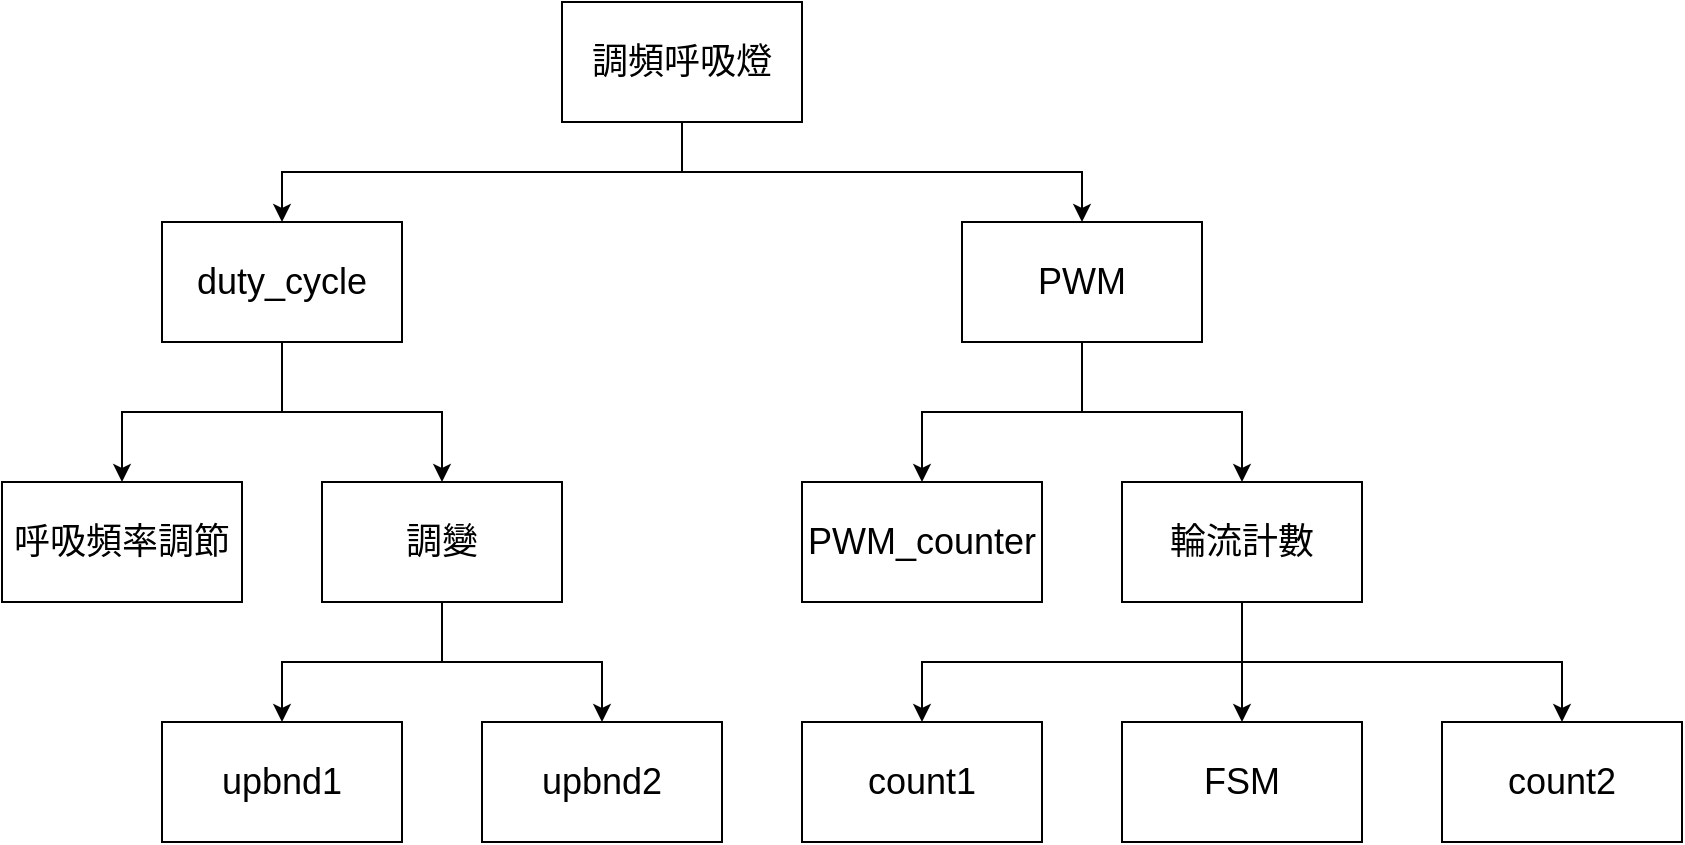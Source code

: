 <mxfile version="26.0.4" pages="4">
  <diagram id="wHZ60JcsDT5iw3yuF_J5" name="Breakdown">
    <mxGraphModel dx="989" dy="577" grid="1" gridSize="10" guides="1" tooltips="1" connect="1" arrows="1" fold="1" page="1" pageScale="1" pageWidth="1600" pageHeight="1200" math="0" shadow="0">
      <root>
        <mxCell id="0" />
        <mxCell id="1" parent="0" />
        <mxCell id="SZ8F1P2_yd5r5IUYRV-f-22" style="edgeStyle=orthogonalEdgeStyle;rounded=0;orthogonalLoop=1;jettySize=auto;html=1;exitX=0.5;exitY=1;exitDx=0;exitDy=0;entryX=0.5;entryY=0;entryDx=0;entryDy=0;" edge="1" parent="1" source="SZ8F1P2_yd5r5IUYRV-f-1" target="SZ8F1P2_yd5r5IUYRV-f-2">
          <mxGeometry relative="1" as="geometry" />
        </mxCell>
        <mxCell id="SZ8F1P2_yd5r5IUYRV-f-23" style="edgeStyle=orthogonalEdgeStyle;rounded=0;orthogonalLoop=1;jettySize=auto;html=1;exitX=0.5;exitY=1;exitDx=0;exitDy=0;entryX=0.5;entryY=0;entryDx=0;entryDy=0;" edge="1" parent="1" source="SZ8F1P2_yd5r5IUYRV-f-1" target="SZ8F1P2_yd5r5IUYRV-f-3">
          <mxGeometry relative="1" as="geometry" />
        </mxCell>
        <mxCell id="SZ8F1P2_yd5r5IUYRV-f-1" value="&lt;font style=&quot;font-size: 18px;&quot;&gt;調頻呼吸燈&lt;/font&gt;" style="rounded=0;whiteSpace=wrap;html=1;" vertex="1" parent="1">
          <mxGeometry x="600" y="200" width="120" height="60" as="geometry" />
        </mxCell>
        <mxCell id="SZ8F1P2_yd5r5IUYRV-f-20" style="edgeStyle=orthogonalEdgeStyle;rounded=0;orthogonalLoop=1;jettySize=auto;html=1;exitX=0.5;exitY=1;exitDx=0;exitDy=0;entryX=0.5;entryY=0;entryDx=0;entryDy=0;" edge="1" parent="1" source="SZ8F1P2_yd5r5IUYRV-f-2" target="SZ8F1P2_yd5r5IUYRV-f-6">
          <mxGeometry relative="1" as="geometry" />
        </mxCell>
        <mxCell id="SZ8F1P2_yd5r5IUYRV-f-21" style="edgeStyle=orthogonalEdgeStyle;rounded=0;orthogonalLoop=1;jettySize=auto;html=1;exitX=0.5;exitY=1;exitDx=0;exitDy=0;entryX=0.5;entryY=0;entryDx=0;entryDy=0;" edge="1" parent="1" source="SZ8F1P2_yd5r5IUYRV-f-2" target="SZ8F1P2_yd5r5IUYRV-f-7">
          <mxGeometry relative="1" as="geometry" />
        </mxCell>
        <mxCell id="SZ8F1P2_yd5r5IUYRV-f-2" value="&lt;font style=&quot;font-size: 18px;&quot;&gt;duty_cycle&lt;/font&gt;" style="rounded=0;whiteSpace=wrap;html=1;" vertex="1" parent="1">
          <mxGeometry x="400" y="310" width="120" height="60" as="geometry" />
        </mxCell>
        <mxCell id="SZ8F1P2_yd5r5IUYRV-f-18" style="edgeStyle=orthogonalEdgeStyle;rounded=0;orthogonalLoop=1;jettySize=auto;html=1;exitX=0.5;exitY=1;exitDx=0;exitDy=0;entryX=0.5;entryY=0;entryDx=0;entryDy=0;" edge="1" parent="1" source="SZ8F1P2_yd5r5IUYRV-f-3" target="SZ8F1P2_yd5r5IUYRV-f-4">
          <mxGeometry relative="1" as="geometry" />
        </mxCell>
        <mxCell id="SZ8F1P2_yd5r5IUYRV-f-19" style="edgeStyle=orthogonalEdgeStyle;rounded=0;orthogonalLoop=1;jettySize=auto;html=1;exitX=0.5;exitY=1;exitDx=0;exitDy=0;entryX=0.5;entryY=0;entryDx=0;entryDy=0;" edge="1" parent="1" source="SZ8F1P2_yd5r5IUYRV-f-3" target="SZ8F1P2_yd5r5IUYRV-f-5">
          <mxGeometry relative="1" as="geometry" />
        </mxCell>
        <mxCell id="SZ8F1P2_yd5r5IUYRV-f-3" value="&lt;font style=&quot;font-size: 18px;&quot;&gt;PWM&lt;/font&gt;" style="rounded=0;whiteSpace=wrap;html=1;" vertex="1" parent="1">
          <mxGeometry x="800" y="310" width="120" height="60" as="geometry" />
        </mxCell>
        <mxCell id="SZ8F1P2_yd5r5IUYRV-f-4" value="&lt;font style=&quot;font-size: 18px;&quot;&gt;PWM_counter&lt;/font&gt;" style="rounded=0;whiteSpace=wrap;html=1;" vertex="1" parent="1">
          <mxGeometry x="720" y="440" width="120" height="60" as="geometry" />
        </mxCell>
        <mxCell id="SZ8F1P2_yd5r5IUYRV-f-15" style="edgeStyle=orthogonalEdgeStyle;rounded=0;orthogonalLoop=1;jettySize=auto;html=1;exitX=0.5;exitY=1;exitDx=0;exitDy=0;entryX=0.5;entryY=0;entryDx=0;entryDy=0;" edge="1" parent="1" source="SZ8F1P2_yd5r5IUYRV-f-5" target="SZ8F1P2_yd5r5IUYRV-f-12">
          <mxGeometry relative="1" as="geometry" />
        </mxCell>
        <mxCell id="SZ8F1P2_yd5r5IUYRV-f-16" style="edgeStyle=orthogonalEdgeStyle;rounded=0;orthogonalLoop=1;jettySize=auto;html=1;exitX=0.5;exitY=1;exitDx=0;exitDy=0;entryX=0.5;entryY=0;entryDx=0;entryDy=0;" edge="1" parent="1" source="SZ8F1P2_yd5r5IUYRV-f-5" target="SZ8F1P2_yd5r5IUYRV-f-10">
          <mxGeometry relative="1" as="geometry" />
        </mxCell>
        <mxCell id="SZ8F1P2_yd5r5IUYRV-f-17" style="edgeStyle=orthogonalEdgeStyle;rounded=0;orthogonalLoop=1;jettySize=auto;html=1;exitX=0.5;exitY=1;exitDx=0;exitDy=0;entryX=0.5;entryY=0;entryDx=0;entryDy=0;" edge="1" parent="1" source="SZ8F1P2_yd5r5IUYRV-f-5" target="SZ8F1P2_yd5r5IUYRV-f-11">
          <mxGeometry relative="1" as="geometry" />
        </mxCell>
        <mxCell id="SZ8F1P2_yd5r5IUYRV-f-5" value="&lt;font style=&quot;font-size: 18px;&quot;&gt;輪流計數&lt;/font&gt;" style="rounded=0;whiteSpace=wrap;html=1;" vertex="1" parent="1">
          <mxGeometry x="880" y="440" width="120" height="60" as="geometry" />
        </mxCell>
        <mxCell id="SZ8F1P2_yd5r5IUYRV-f-6" value="&lt;font style=&quot;font-size: 18px;&quot;&gt;呼吸頻率調節&lt;/font&gt;" style="rounded=0;whiteSpace=wrap;html=1;" vertex="1" parent="1">
          <mxGeometry x="320" y="440" width="120" height="60" as="geometry" />
        </mxCell>
        <mxCell id="SZ8F1P2_yd5r5IUYRV-f-13" style="edgeStyle=orthogonalEdgeStyle;rounded=0;orthogonalLoop=1;jettySize=auto;html=1;exitX=0.5;exitY=1;exitDx=0;exitDy=0;entryX=0.5;entryY=0;entryDx=0;entryDy=0;" edge="1" parent="1" source="SZ8F1P2_yd5r5IUYRV-f-7" target="SZ8F1P2_yd5r5IUYRV-f-8">
          <mxGeometry relative="1" as="geometry" />
        </mxCell>
        <mxCell id="SZ8F1P2_yd5r5IUYRV-f-14" style="edgeStyle=orthogonalEdgeStyle;rounded=0;orthogonalLoop=1;jettySize=auto;html=1;exitX=0.5;exitY=1;exitDx=0;exitDy=0;entryX=0.5;entryY=0;entryDx=0;entryDy=0;" edge="1" parent="1" source="SZ8F1P2_yd5r5IUYRV-f-7" target="SZ8F1P2_yd5r5IUYRV-f-9">
          <mxGeometry relative="1" as="geometry" />
        </mxCell>
        <mxCell id="SZ8F1P2_yd5r5IUYRV-f-7" value="&lt;font style=&quot;font-size: 18px;&quot;&gt;調變&lt;/font&gt;" style="rounded=0;whiteSpace=wrap;html=1;" vertex="1" parent="1">
          <mxGeometry x="480" y="440" width="120" height="60" as="geometry" />
        </mxCell>
        <mxCell id="SZ8F1P2_yd5r5IUYRV-f-8" value="&lt;font style=&quot;font-size: 18px;&quot;&gt;upbnd1&lt;/font&gt;" style="rounded=0;whiteSpace=wrap;html=1;" vertex="1" parent="1">
          <mxGeometry x="400" y="560" width="120" height="60" as="geometry" />
        </mxCell>
        <mxCell id="SZ8F1P2_yd5r5IUYRV-f-9" value="&lt;font style=&quot;font-size: 18px;&quot;&gt;upbnd2&lt;/font&gt;" style="rounded=0;whiteSpace=wrap;html=1;" vertex="1" parent="1">
          <mxGeometry x="560" y="560" width="120" height="60" as="geometry" />
        </mxCell>
        <mxCell id="SZ8F1P2_yd5r5IUYRV-f-10" value="&lt;font style=&quot;font-size: 18px;&quot;&gt;count1&lt;/font&gt;" style="rounded=0;whiteSpace=wrap;html=1;" vertex="1" parent="1">
          <mxGeometry x="720" y="560" width="120" height="60" as="geometry" />
        </mxCell>
        <mxCell id="SZ8F1P2_yd5r5IUYRV-f-11" value="&lt;font style=&quot;font-size: 18px;&quot;&gt;count2&lt;/font&gt;" style="rounded=0;whiteSpace=wrap;html=1;" vertex="1" parent="1">
          <mxGeometry x="1040" y="560" width="120" height="60" as="geometry" />
        </mxCell>
        <mxCell id="SZ8F1P2_yd5r5IUYRV-f-12" value="&lt;span style=&quot;font-size: 18px;&quot;&gt;FSM&lt;/span&gt;" style="rounded=0;whiteSpace=wrap;html=1;" vertex="1" parent="1">
          <mxGeometry x="880" y="560" width="120" height="60" as="geometry" />
        </mxCell>
      </root>
    </mxGraphModel>
  </diagram>
  <diagram id="c-3ppbOeBN0B0Eq6HmFm" name="AOV">
    <mxGraphModel dx="1195" dy="697" grid="1" gridSize="10" guides="1" tooltips="1" connect="1" arrows="1" fold="1" page="1" pageScale="1" pageWidth="1600" pageHeight="1200" math="0" shadow="0">
      <root>
        <mxCell id="0" />
        <mxCell id="1" parent="0" />
        <mxCell id="7S1CZrXY3C0U-LKlklEQ-1" value="&lt;font style=&quot;font-size: 18px;&quot;&gt;duty_cycle&lt;/font&gt;" style="text;html=1;align=center;verticalAlign=middle;resizable=0;points=[];autosize=1;strokeColor=none;fillColor=none;" vertex="1" parent="1">
          <mxGeometry x="345" y="173" width="110" height="40" as="geometry" />
        </mxCell>
        <mxCell id="7S1CZrXY3C0U-LKlklEQ-6" style="rounded=0;orthogonalLoop=1;jettySize=auto;html=1;exitX=1;exitY=0.5;exitDx=0;exitDy=0;entryX=0;entryY=0.5;entryDx=0;entryDy=0;endArrow=classic;endFill=1;" edge="1" parent="1" source="7S1CZrXY3C0U-LKlklEQ-2" target="7S1CZrXY3C0U-LKlklEQ-4">
          <mxGeometry relative="1" as="geometry" />
        </mxCell>
        <mxCell id="7S1CZrXY3C0U-LKlklEQ-7" style="rounded=0;orthogonalLoop=1;jettySize=auto;html=1;exitX=1;exitY=0.5;exitDx=0;exitDy=0;entryX=0;entryY=0.5;entryDx=0;entryDy=0;endArrow=classic;endFill=1;" edge="1" parent="1" source="7S1CZrXY3C0U-LKlklEQ-2" target="7S1CZrXY3C0U-LKlklEQ-5">
          <mxGeometry relative="1" as="geometry" />
        </mxCell>
        <mxCell id="7S1CZrXY3C0U-LKlklEQ-2" value="&lt;font style=&quot;font-size: 18px;&quot;&gt;start&lt;/font&gt;" style="rounded=0;whiteSpace=wrap;html=1;fillColor=none;strokeColor=none;" vertex="1" parent="1">
          <mxGeometry x="410" y="280" width="90" height="40" as="geometry" />
        </mxCell>
        <mxCell id="7S1CZrXY3C0U-LKlklEQ-3" value="&lt;font style=&quot;font-size: 18px;&quot;&gt;end&lt;/font&gt;" style="rounded=0;whiteSpace=wrap;html=1;fillColor=none;strokeColor=none;" vertex="1" parent="1">
          <mxGeometry x="730" y="280" width="90" height="40" as="geometry" />
        </mxCell>
        <mxCell id="7S1CZrXY3C0U-LKlklEQ-9" style="rounded=0;orthogonalLoop=1;jettySize=auto;html=1;exitX=1;exitY=0.5;exitDx=0;exitDy=0;entryX=0;entryY=0.5;entryDx=0;entryDy=0;endArrow=classic;endFill=1;" edge="1" parent="1" source="7S1CZrXY3C0U-LKlklEQ-4" target="7S1CZrXY3C0U-LKlklEQ-3">
          <mxGeometry relative="1" as="geometry" />
        </mxCell>
        <mxCell id="7S1CZrXY3C0U-LKlklEQ-4" value="&lt;font style=&quot;font-size: 18px;&quot;&gt;upbnd1&lt;/font&gt;" style="ellipse;whiteSpace=wrap;html=1;" vertex="1" parent="1">
          <mxGeometry x="580" y="210" width="70" height="70" as="geometry" />
        </mxCell>
        <mxCell id="7S1CZrXY3C0U-LKlklEQ-8" style="rounded=0;orthogonalLoop=1;jettySize=auto;html=1;exitX=1;exitY=0.5;exitDx=0;exitDy=0;entryX=0;entryY=0.5;entryDx=0;entryDy=0;endArrow=classic;endFill=1;" edge="1" parent="1" source="7S1CZrXY3C0U-LKlklEQ-5" target="7S1CZrXY3C0U-LKlklEQ-3">
          <mxGeometry relative="1" as="geometry" />
        </mxCell>
        <mxCell id="7S1CZrXY3C0U-LKlklEQ-5" value="&lt;font style=&quot;font-size: 18px;&quot;&gt;upbnd2&lt;/font&gt;" style="ellipse;whiteSpace=wrap;html=1;" vertex="1" parent="1">
          <mxGeometry x="580" y="330" width="70" height="70" as="geometry" />
        </mxCell>
        <mxCell id="7S1CZrXY3C0U-LKlklEQ-10" value="254 clk" style="text;html=1;align=center;verticalAlign=middle;resizable=0;points=[];autosize=1;strokeColor=none;fillColor=none;" vertex="1" parent="1">
          <mxGeometry x="680" y="250" width="60" height="30" as="geometry" />
        </mxCell>
        <mxCell id="7S1CZrXY3C0U-LKlklEQ-11" value="254 clk" style="text;html=1;align=center;verticalAlign=middle;resizable=0;points=[];autosize=1;strokeColor=none;fillColor=none;" vertex="1" parent="1">
          <mxGeometry x="680" y="330" width="60" height="30" as="geometry" />
        </mxCell>
        <mxCell id="7S1CZrXY3C0U-LKlklEQ-12" value="&lt;font style=&quot;font-size: 18px;&quot;&gt;PWM&lt;/font&gt;" style="text;html=1;align=center;verticalAlign=middle;resizable=0;points=[];autosize=1;strokeColor=none;fillColor=none;" vertex="1" parent="1">
          <mxGeometry x="365" y="480" width="70" height="40" as="geometry" />
        </mxCell>
        <mxCell id="7S1CZrXY3C0U-LKlklEQ-18" style="edgeStyle=orthogonalEdgeStyle;rounded=0;orthogonalLoop=1;jettySize=auto;html=1;exitX=1;exitY=0.5;exitDx=0;exitDy=0;entryX=0;entryY=0.5;entryDx=0;entryDy=0;" edge="1" parent="1" source="7S1CZrXY3C0U-LKlklEQ-13" target="7S1CZrXY3C0U-LKlklEQ-14">
          <mxGeometry relative="1" as="geometry" />
        </mxCell>
        <mxCell id="7S1CZrXY3C0U-LKlklEQ-13" value="&lt;span style=&quot;font-size: 18px;&quot;&gt;D&lt;/span&gt;" style="ellipse;whiteSpace=wrap;html=1;" vertex="1" parent="1">
          <mxGeometry x="410" y="565" width="70" height="70" as="geometry" />
        </mxCell>
        <mxCell id="7S1CZrXY3C0U-LKlklEQ-19" style="edgeStyle=orthogonalEdgeStyle;rounded=0;orthogonalLoop=1;jettySize=auto;html=1;exitX=1;exitY=0.5;exitDx=0;exitDy=0;entryX=0;entryY=0.5;entryDx=0;entryDy=0;" edge="1" parent="1" source="7S1CZrXY3C0U-LKlklEQ-14" target="7S1CZrXY3C0U-LKlklEQ-15">
          <mxGeometry relative="1" as="geometry" />
        </mxCell>
        <mxCell id="7S1CZrXY3C0U-LKlklEQ-14" value="&lt;span style=&quot;font-size: 18px;&quot;&gt;count1&lt;/span&gt;" style="ellipse;whiteSpace=wrap;html=1;" vertex="1" parent="1">
          <mxGeometry x="560" y="565" width="70" height="70" as="geometry" />
        </mxCell>
        <mxCell id="7S1CZrXY3C0U-LKlklEQ-20" style="edgeStyle=orthogonalEdgeStyle;rounded=0;orthogonalLoop=1;jettySize=auto;html=1;exitX=1;exitY=0.5;exitDx=0;exitDy=0;entryX=0;entryY=0.5;entryDx=0;entryDy=0;" edge="1" parent="1" source="7S1CZrXY3C0U-LKlklEQ-15" target="7S1CZrXY3C0U-LKlklEQ-16">
          <mxGeometry relative="1" as="geometry" />
        </mxCell>
        <mxCell id="7S1CZrXY3C0U-LKlklEQ-15" value="&lt;span style=&quot;font-size: 18px;&quot;&gt;count2&lt;/span&gt;" style="ellipse;whiteSpace=wrap;html=1;" vertex="1" parent="1">
          <mxGeometry x="720" y="565" width="70" height="70" as="geometry" />
        </mxCell>
        <mxCell id="7S1CZrXY3C0U-LKlklEQ-16" value="&lt;span style=&quot;font-size: 18px;&quot;&gt;PWM&lt;/span&gt;&lt;div&gt;&lt;span style=&quot;font-size: 18px;&quot;&gt;counter&lt;/span&gt;&lt;/div&gt;" style="ellipse;whiteSpace=wrap;html=1;" vertex="1" parent="1">
          <mxGeometry x="880" y="565" width="70" height="70" as="geometry" />
        </mxCell>
        <mxCell id="7S1CZrXY3C0U-LKlklEQ-21" value="1 clk" style="text;html=1;align=center;verticalAlign=middle;resizable=0;points=[];autosize=1;strokeColor=none;fillColor=none;" vertex="1" parent="1">
          <mxGeometry x="495" y="568" width="50" height="30" as="geometry" />
        </mxCell>
        <mxCell id="7S1CZrXY3C0U-LKlklEQ-22" value="upbnd1 個 clk" style="text;html=1;align=center;verticalAlign=middle;resizable=0;points=[];autosize=1;strokeColor=none;fillColor=none;" vertex="1" parent="1">
          <mxGeometry x="625" y="568" width="100" height="30" as="geometry" />
        </mxCell>
        <mxCell id="7S1CZrXY3C0U-LKlklEQ-23" value="upbnd2 個 clk" style="text;html=1;align=center;verticalAlign=middle;resizable=0;points=[];autosize=1;strokeColor=none;fillColor=none;" vertex="1" parent="1">
          <mxGeometry x="780" y="568" width="100" height="30" as="geometry" />
        </mxCell>
        <mxCell id="7S1CZrXY3C0U-LKlklEQ-24" value="&lt;ul&gt;&lt;li&gt;D：upbnd duty_cycle&lt;/li&gt;&lt;/ul&gt;" style="text;strokeColor=none;fillColor=none;html=1;whiteSpace=wrap;verticalAlign=middle;overflow=hidden;" vertex="1" parent="1">
          <mxGeometry x="400" y="670" width="290" height="80" as="geometry" />
        </mxCell>
        <mxCell id="7S1CZrXY3C0U-LKlklEQ-25" style="rounded=0;orthogonalLoop=1;jettySize=auto;html=1;exitX=1;exitY=0.5;exitDx=0;exitDy=0;entryX=0;entryY=0.5;entryDx=0;entryDy=0;endArrow=classic;endFill=1;" edge="1" parent="1" source="7S1CZrXY3C0U-LKlklEQ-27" target="7S1CZrXY3C0U-LKlklEQ-30">
          <mxGeometry relative="1" as="geometry" />
        </mxCell>
        <mxCell id="7S1CZrXY3C0U-LKlklEQ-26" style="rounded=0;orthogonalLoop=1;jettySize=auto;html=1;exitX=1;exitY=0.5;exitDx=0;exitDy=0;entryX=0;entryY=0.5;entryDx=0;entryDy=0;endArrow=classic;endFill=1;" edge="1" parent="1" source="7S1CZrXY3C0U-LKlklEQ-27" target="7S1CZrXY3C0U-LKlklEQ-32">
          <mxGeometry relative="1" as="geometry" />
        </mxCell>
        <mxCell id="7S1CZrXY3C0U-LKlklEQ-27" value="&lt;font style=&quot;font-size: 18px;&quot;&gt;start&lt;/font&gt;" style="rounded=0;whiteSpace=wrap;html=1;fillColor=none;strokeColor=none;" vertex="1" parent="1">
          <mxGeometry x="410" y="940" width="90" height="40" as="geometry" />
        </mxCell>
        <mxCell id="7S1CZrXY3C0U-LKlklEQ-28" value="&lt;font style=&quot;font-size: 18px;&quot;&gt;end&lt;/font&gt;" style="rounded=0;whiteSpace=wrap;html=1;fillColor=none;strokeColor=none;" vertex="1" parent="1">
          <mxGeometry x="730" y="940" width="90" height="40" as="geometry" />
        </mxCell>
        <mxCell id="7S1CZrXY3C0U-LKlklEQ-29" style="rounded=0;orthogonalLoop=1;jettySize=auto;html=1;exitX=1;exitY=0.5;exitDx=0;exitDy=0;entryX=0;entryY=0.5;entryDx=0;entryDy=0;endArrow=classic;endFill=1;" edge="1" parent="1" source="7S1CZrXY3C0U-LKlklEQ-30" target="7S1CZrXY3C0U-LKlklEQ-28">
          <mxGeometry relative="1" as="geometry" />
        </mxCell>
        <mxCell id="7S1CZrXY3C0U-LKlklEQ-30" value="&lt;font style=&quot;font-size: 18px;&quot;&gt;duty&lt;/font&gt;&lt;div&gt;&lt;font style=&quot;font-size: 18px;&quot;&gt;cycle&lt;/font&gt;&lt;/div&gt;" style="ellipse;whiteSpace=wrap;html=1;" vertex="1" parent="1">
          <mxGeometry x="580" y="870" width="70" height="70" as="geometry" />
        </mxCell>
        <mxCell id="7S1CZrXY3C0U-LKlklEQ-31" style="rounded=0;orthogonalLoop=1;jettySize=auto;html=1;exitX=1;exitY=0.5;exitDx=0;exitDy=0;entryX=0;entryY=0.5;entryDx=0;entryDy=0;endArrow=classic;endFill=1;" edge="1" parent="1" source="7S1CZrXY3C0U-LKlklEQ-32" target="7S1CZrXY3C0U-LKlklEQ-28">
          <mxGeometry relative="1" as="geometry" />
        </mxCell>
        <mxCell id="7S1CZrXY3C0U-LKlklEQ-32" value="&lt;font style=&quot;font-size: 18px;&quot;&gt;PWM&lt;/font&gt;" style="ellipse;whiteSpace=wrap;html=1;" vertex="1" parent="1">
          <mxGeometry x="580" y="990" width="70" height="70" as="geometry" />
        </mxCell>
        <mxCell id="7S1CZrXY3C0U-LKlklEQ-33" value="508clk" style="text;html=1;align=center;verticalAlign=middle;resizable=0;points=[];autosize=1;strokeColor=none;fillColor=none;" vertex="1" parent="1">
          <mxGeometry x="680" y="910" width="60" height="30" as="geometry" />
        </mxCell>
        <mxCell id="7S1CZrXY3C0U-LKlklEQ-34" value="D+1個 clk" style="text;html=1;align=center;verticalAlign=middle;resizable=0;points=[];autosize=1;strokeColor=none;fillColor=none;" vertex="1" parent="1">
          <mxGeometry x="670" y="990" width="80" height="30" as="geometry" />
        </mxCell>
      </root>
    </mxGraphModel>
  </diagram>
  <diagram name="MSC" id="onQRlJYT54fZmL11PY4W">
    <mxGraphModel dx="1050" dy="669" grid="1" gridSize="10" guides="1" tooltips="1" connect="1" arrows="1" fold="1" page="1" pageScale="1" pageWidth="1600" pageHeight="1200" math="0" shadow="0">
      <root>
        <mxCell id="0" />
        <mxCell id="1" parent="0" />
        <mxCell id="iz8gX8LK1YqTojEXuOUY-8" style="edgeStyle=orthogonalEdgeStyle;rounded=0;orthogonalLoop=1;jettySize=auto;html=1;exitX=1;exitY=0.5;exitDx=0;exitDy=0;endArrow=none;endFill=0;dashed=1;strokeColor=#999999;" edge="1" parent="1" source="iz8gX8LK1YqTojEXuOUY-1">
          <mxGeometry relative="1" as="geometry">
            <mxPoint x="1050" y="260" as="targetPoint" />
          </mxGeometry>
        </mxCell>
        <mxCell id="iz8gX8LK1YqTojEXuOUY-1" value="&lt;font style=&quot;font-size: 18px;&quot;&gt;調變&lt;/font&gt;" style="rounded=0;whiteSpace=wrap;html=1;strokeColor=none;fillColor=none;" vertex="1" parent="1">
          <mxGeometry x="130" y="240" width="100" height="40" as="geometry" />
        </mxCell>
        <mxCell id="iz8gX8LK1YqTojEXuOUY-9" style="edgeStyle=orthogonalEdgeStyle;rounded=0;orthogonalLoop=1;jettySize=auto;html=1;exitX=1;exitY=0.5;exitDx=0;exitDy=0;endArrow=none;endFill=0;dashed=1;strokeColor=#999999;" edge="1" parent="1" source="iz8gX8LK1YqTojEXuOUY-2">
          <mxGeometry relative="1" as="geometry">
            <mxPoint x="1050" y="420" as="targetPoint" />
          </mxGeometry>
        </mxCell>
        <mxCell id="iz8gX8LK1YqTojEXuOUY-2" value="&lt;span style=&quot;font-size: 18px;&quot;&gt;upbnd1&lt;/span&gt;" style="rounded=0;whiteSpace=wrap;html=1;strokeColor=none;fillColor=none;" vertex="1" parent="1">
          <mxGeometry x="130" y="400" width="100" height="40" as="geometry" />
        </mxCell>
        <mxCell id="iz8gX8LK1YqTojEXuOUY-10" style="edgeStyle=orthogonalEdgeStyle;rounded=0;orthogonalLoop=1;jettySize=auto;html=1;exitX=1;exitY=0.5;exitDx=0;exitDy=0;endArrow=none;endFill=0;dashed=1;strokeColor=#999999;" edge="1" parent="1">
          <mxGeometry relative="1" as="geometry">
            <mxPoint x="1050" y="500" as="targetPoint" />
            <mxPoint x="230" y="500" as="sourcePoint" />
          </mxGeometry>
        </mxCell>
        <mxCell id="iz8gX8LK1YqTojEXuOUY-3" value="&lt;span style=&quot;font-size: 18px;&quot;&gt;upbnd2&lt;/span&gt;" style="rounded=0;whiteSpace=wrap;html=1;strokeColor=none;fillColor=none;" vertex="1" parent="1">
          <mxGeometry x="120" y="480" width="100" height="40" as="geometry" />
        </mxCell>
        <mxCell id="iz8gX8LK1YqTojEXuOUY-11" style="edgeStyle=orthogonalEdgeStyle;rounded=0;orthogonalLoop=1;jettySize=auto;html=1;exitX=1;exitY=0.5;exitDx=0;exitDy=0;endArrow=none;endFill=0;dashed=1;strokeColor=#999999;" edge="1" parent="1" source="iz8gX8LK1YqTojEXuOUY-4">
          <mxGeometry relative="1" as="geometry">
            <mxPoint x="1050" y="340" as="targetPoint" />
          </mxGeometry>
        </mxCell>
        <mxCell id="iz8gX8LK1YqTojEXuOUY-4" value="&lt;span style=&quot;font-size: 18px;&quot;&gt;PWM_counter&lt;/span&gt;" style="rounded=0;whiteSpace=wrap;html=1;strokeColor=none;fillColor=none;" vertex="1" parent="1">
          <mxGeometry x="110" y="320" width="120" height="40" as="geometry" />
        </mxCell>
        <mxCell id="iz8gX8LK1YqTojEXuOUY-12" style="edgeStyle=orthogonalEdgeStyle;rounded=0;orthogonalLoop=1;jettySize=auto;html=1;exitX=1;exitY=0.5;exitDx=0;exitDy=0;endArrow=none;endFill=0;dashed=1;strokeColor=#999999;" edge="1" parent="1" source="iz8gX8LK1YqTojEXuOUY-15">
          <mxGeometry relative="1" as="geometry">
            <mxPoint x="1050" y="580" as="targetPoint" />
          </mxGeometry>
        </mxCell>
        <mxCell id="iz8gX8LK1YqTojEXuOUY-5" value="&lt;span style=&quot;font-size: 18px;&quot;&gt;FSM_state&lt;/span&gt;" style="rounded=0;whiteSpace=wrap;html=1;strokeColor=none;fillColor=none;" vertex="1" parent="1">
          <mxGeometry x="110" y="560" width="120" height="40" as="geometry" />
        </mxCell>
        <mxCell id="iz8gX8LK1YqTojEXuOUY-13" style="edgeStyle=orthogonalEdgeStyle;rounded=0;orthogonalLoop=1;jettySize=auto;html=1;endArrow=none;endFill=0;dashed=1;strokeColor=#999999;" edge="1" parent="1" source="iz8gX8LK1YqTojEXuOUY-6">
          <mxGeometry relative="1" as="geometry">
            <mxPoint x="1050" y="660" as="targetPoint" />
          </mxGeometry>
        </mxCell>
        <mxCell id="iz8gX8LK1YqTojEXuOUY-6" value="&lt;span style=&quot;font-size: 18px;&quot;&gt;counter1&lt;/span&gt;" style="rounded=0;whiteSpace=wrap;html=1;strokeColor=none;fillColor=none;" vertex="1" parent="1">
          <mxGeometry x="110" y="640" width="120" height="40" as="geometry" />
        </mxCell>
        <mxCell id="iz8gX8LK1YqTojEXuOUY-14" style="edgeStyle=orthogonalEdgeStyle;rounded=0;orthogonalLoop=1;jettySize=auto;html=1;exitX=1;exitY=0.5;exitDx=0;exitDy=0;endArrow=none;endFill=0;dashed=1;strokeColor=#999999;" edge="1" parent="1" source="iz8gX8LK1YqTojEXuOUY-7">
          <mxGeometry relative="1" as="geometry">
            <mxPoint x="1050" y="740" as="targetPoint" />
          </mxGeometry>
        </mxCell>
        <mxCell id="iz8gX8LK1YqTojEXuOUY-7" value="&lt;span style=&quot;font-size: 18px;&quot;&gt;counter2&lt;/span&gt;" style="rounded=0;whiteSpace=wrap;html=1;strokeColor=none;fillColor=none;" vertex="1" parent="1">
          <mxGeometry x="110" y="720" width="120" height="40" as="geometry" />
        </mxCell>
        <mxCell id="iz8gX8LK1YqTojEXuOUY-16" value="" style="edgeStyle=orthogonalEdgeStyle;rounded=0;orthogonalLoop=1;jettySize=auto;html=1;exitX=1;exitY=0.5;exitDx=0;exitDy=0;endArrow=none;endFill=0;dashed=1;strokeColor=#999999;" edge="1" parent="1" source="iz8gX8LK1YqTojEXuOUY-5" target="iz8gX8LK1YqTojEXuOUY-15">
          <mxGeometry relative="1" as="geometry">
            <mxPoint x="1050" y="580" as="targetPoint" />
            <mxPoint x="230" y="580" as="sourcePoint" />
          </mxGeometry>
        </mxCell>
        <mxCell id="iz8gX8LK1YqTojEXuOUY-15" value="&lt;font style=&quot;font-size: 18px;&quot;&gt;state0&lt;/font&gt;" style="rounded=0;whiteSpace=wrap;html=1;" vertex="1" parent="1">
          <mxGeometry x="240" y="560" width="100" height="40" as="geometry" />
        </mxCell>
      </root>
    </mxGraphModel>
  </diagram>
  <diagram id="GMl1EXt9sEo4Ja7MHfG4" name="架構圖">
    <mxGraphModel dx="1195" dy="697" grid="1" gridSize="10" guides="1" tooltips="1" connect="1" arrows="1" fold="1" page="1" pageScale="1" pageWidth="1600" pageHeight="1200" math="0" shadow="0">
      <root>
        <mxCell id="0" />
        <mxCell id="1" parent="0" />
        <mxCell id="TRarGVnxiNDaAWpDCJxS-8" style="edgeStyle=orthogonalEdgeStyle;rounded=0;orthogonalLoop=1;jettySize=auto;html=1;exitX=1;exitY=0.5;exitDx=0;exitDy=0;entryX=0;entryY=0.5;entryDx=0;entryDy=0;" edge="1" parent="1" source="bAxuqloQ2VQ-3lpvVDIQ-1" target="S6EbHysRrYr6XBWWv1BK-1">
          <mxGeometry relative="1" as="geometry" />
        </mxCell>
        <mxCell id="bAxuqloQ2VQ-3lpvVDIQ-1" value="&lt;font style=&quot;font-size: 18px;&quot;&gt;呼吸頻率調節&lt;/font&gt;" style="rounded=0;whiteSpace=wrap;html=1;" vertex="1" parent="1">
          <mxGeometry x="160" y="320" width="120" height="60" as="geometry" />
        </mxCell>
        <mxCell id="TRarGVnxiNDaAWpDCJxS-9" style="edgeStyle=orthogonalEdgeStyle;rounded=0;orthogonalLoop=1;jettySize=auto;html=1;exitX=1;exitY=0.5;exitDx=0;exitDy=0;entryX=0;entryY=0.5;entryDx=0;entryDy=0;" edge="1" parent="1" source="S6EbHysRrYr6XBWWv1BK-1" target="TRarGVnxiNDaAWpDCJxS-2">
          <mxGeometry relative="1" as="geometry" />
        </mxCell>
        <mxCell id="TRarGVnxiNDaAWpDCJxS-10" style="edgeStyle=orthogonalEdgeStyle;rounded=0;orthogonalLoop=1;jettySize=auto;html=1;exitDx=0;exitDy=0;entryX=0;entryY=0.5;entryDx=0;entryDy=0;" edge="1" parent="1" source="TRarGVnxiNDaAWpDCJxS-30" target="TRarGVnxiNDaAWpDCJxS-3">
          <mxGeometry relative="1" as="geometry">
            <Array as="points">
              <mxPoint x="520" y="467" />
            </Array>
          </mxGeometry>
        </mxCell>
        <mxCell id="S6EbHysRrYr6XBWWv1BK-1" value="&lt;font style=&quot;font-size: 18px;&quot;&gt;調變&lt;/font&gt;" style="rounded=0;whiteSpace=wrap;html=1;strokeColor=default;fillColor=default;gradientColor=none;" vertex="1" parent="1">
          <mxGeometry x="360" y="320" width="120" height="60" as="geometry" />
        </mxCell>
        <mxCell id="TRarGVnxiNDaAWpDCJxS-22" style="edgeStyle=orthogonalEdgeStyle;rounded=0;orthogonalLoop=1;jettySize=auto;html=1;exitX=0;exitY=0.5;exitDx=0;exitDy=0;entryX=0.25;entryY=1;entryDx=0;entryDy=0;" edge="1" parent="1" source="TRarGVnxiNDaAWpDCJxS-1" target="S6EbHysRrYr6XBWWv1BK-1">
          <mxGeometry relative="1" as="geometry" />
        </mxCell>
        <mxCell id="TRarGVnxiNDaAWpDCJxS-1" value="&lt;font style=&quot;font-size: 18px;&quot;&gt;PWM_counter&lt;/font&gt;" style="rounded=0;whiteSpace=wrap;html=1;" vertex="1" parent="1">
          <mxGeometry x="710" y="560" width="120" height="60" as="geometry" />
        </mxCell>
        <mxCell id="TRarGVnxiNDaAWpDCJxS-11" style="edgeStyle=orthogonalEdgeStyle;rounded=0;orthogonalLoop=1;jettySize=auto;html=1;exitX=1;exitY=0.5;exitDx=0;exitDy=0;entryX=0;entryY=0.25;entryDx=0;entryDy=0;" edge="1" parent="1" source="TRarGVnxiNDaAWpDCJxS-2" target="TRarGVnxiNDaAWpDCJxS-6">
          <mxGeometry relative="1" as="geometry">
            <Array as="points">
              <mxPoint x="740" y="250" />
              <mxPoint x="740" y="320" />
            </Array>
          </mxGeometry>
        </mxCell>
        <mxCell id="TRarGVnxiNDaAWpDCJxS-2" value="&lt;font style=&quot;font-size: 18px;&quot;&gt;upbnd1&lt;/font&gt;" style="rounded=0;whiteSpace=wrap;html=1;" vertex="1" parent="1">
          <mxGeometry x="560" y="220" width="120" height="60" as="geometry" />
        </mxCell>
        <mxCell id="TRarGVnxiNDaAWpDCJxS-12" style="edgeStyle=orthogonalEdgeStyle;rounded=0;orthogonalLoop=1;jettySize=auto;html=1;exitX=1;exitY=0.5;exitDx=0;exitDy=0;entryX=0;entryY=0.75;entryDx=0;entryDy=0;" edge="1" parent="1" source="TRarGVnxiNDaAWpDCJxS-3" target="TRarGVnxiNDaAWpDCJxS-6">
          <mxGeometry relative="1" as="geometry" />
        </mxCell>
        <mxCell id="TRarGVnxiNDaAWpDCJxS-3" value="&lt;font style=&quot;font-size: 18px;&quot;&gt;upbnd2&lt;/font&gt;" style="rounded=0;whiteSpace=wrap;html=1;" vertex="1" parent="1">
          <mxGeometry x="560" y="437.5" width="120" height="60" as="geometry" />
        </mxCell>
        <mxCell id="TRarGVnxiNDaAWpDCJxS-20" style="edgeStyle=orthogonalEdgeStyle;rounded=0;orthogonalLoop=1;jettySize=auto;html=1;exitX=1;exitY=0.5;exitDx=0;exitDy=0;" edge="1" parent="1" source="TRarGVnxiNDaAWpDCJxS-4" target="TRarGVnxiNDaAWpDCJxS-6">
          <mxGeometry relative="1" as="geometry">
            <mxPoint x="800.0" y="170.0" as="targetPoint" />
            <Array as="points">
              <mxPoint x="1160" y="250" />
              <mxPoint x="1160" y="180" />
              <mxPoint x="780" y="180" />
              <mxPoint x="780" y="300" />
            </Array>
          </mxGeometry>
        </mxCell>
        <mxCell id="TRarGVnxiNDaAWpDCJxS-4" value="&lt;font style=&quot;font-size: 18px;&quot;&gt;count1&lt;/font&gt;" style="rounded=0;whiteSpace=wrap;html=1;" vertex="1" parent="1">
          <mxGeometry x="1000" y="220" width="120" height="60" as="geometry" />
        </mxCell>
        <mxCell id="TRarGVnxiNDaAWpDCJxS-5" value="&lt;font style=&quot;font-size: 18px;&quot;&gt;count2&lt;/font&gt;" style="rounded=0;whiteSpace=wrap;html=1;" vertex="1" parent="1">
          <mxGeometry x="1000" y="437.5" width="120" height="60" as="geometry" />
        </mxCell>
        <mxCell id="TRarGVnxiNDaAWpDCJxS-18" style="edgeStyle=orthogonalEdgeStyle;rounded=0;orthogonalLoop=1;jettySize=auto;html=1;exitX=1;exitY=0.5;exitDx=0;exitDy=0;entryX=0;entryY=0.5;entryDx=0;entryDy=0;" edge="1" parent="1" source="TRarGVnxiNDaAWpDCJxS-6" target="TRarGVnxiNDaAWpDCJxS-4">
          <mxGeometry relative="1" as="geometry" />
        </mxCell>
        <mxCell id="TRarGVnxiNDaAWpDCJxS-19" style="edgeStyle=orthogonalEdgeStyle;rounded=0;orthogonalLoop=1;jettySize=auto;html=1;exitX=1;exitY=0.5;exitDx=0;exitDy=0;entryX=0;entryY=0.5;entryDx=0;entryDy=0;" edge="1" parent="1" source="TRarGVnxiNDaAWpDCJxS-6" target="TRarGVnxiNDaAWpDCJxS-5">
          <mxGeometry relative="1" as="geometry" />
        </mxCell>
        <mxCell id="TRarGVnxiNDaAWpDCJxS-6" value="&lt;span style=&quot;font-size: 18px;&quot;&gt;FSM&lt;/span&gt;" style="rounded=0;whiteSpace=wrap;html=1;" vertex="1" parent="1">
          <mxGeometry x="800" y="280" width="120" height="160" as="geometry" />
        </mxCell>
        <mxCell id="TRarGVnxiNDaAWpDCJxS-24" style="edgeStyle=orthogonalEdgeStyle;rounded=0;orthogonalLoop=1;jettySize=auto;html=1;exitX=0;exitY=0.5;exitDx=0;exitDy=0;endArrow=none;endFill=0;" edge="1" parent="1" source="TRarGVnxiNDaAWpDCJxS-7" target="TRarGVnxiNDaAWpDCJxS-23">
          <mxGeometry relative="1" as="geometry" />
        </mxCell>
        <mxCell id="TRarGVnxiNDaAWpDCJxS-7" value="" style="triangle;whiteSpace=wrap;html=1;rotation=-90;" vertex="1" parent="1">
          <mxGeometry x="847.5" y="402.5" width="25" height="50" as="geometry" />
        </mxCell>
        <mxCell id="TRarGVnxiNDaAWpDCJxS-14" value="" style="edgeStyle=none;orthogonalLoop=1;jettySize=auto;html=1;rounded=0;entryX=0.5;entryY=0;entryDx=0;entryDy=0;" edge="1" parent="1" target="S6EbHysRrYr6XBWWv1BK-1">
          <mxGeometry width="100" relative="1" as="geometry">
            <mxPoint x="740" y="250" as="sourcePoint" />
            <mxPoint x="740" y="140" as="targetPoint" />
            <Array as="points">
              <mxPoint x="740" y="200" />
              <mxPoint x="420" y="200" />
            </Array>
          </mxGeometry>
        </mxCell>
        <mxCell id="TRarGVnxiNDaAWpDCJxS-15" value="" style="shape=waypoint;sketch=0;size=6;pointerEvents=1;points=[];fillColor=none;resizable=0;rotatable=0;perimeter=centerPerimeter;snapToPoint=1;" vertex="1" parent="1">
          <mxGeometry x="730" y="240" width="20" height="20" as="geometry" />
        </mxCell>
        <mxCell id="TRarGVnxiNDaAWpDCJxS-17" style="edgeStyle=orthogonalEdgeStyle;rounded=0;orthogonalLoop=1;jettySize=auto;html=1;entryX=0.5;entryY=1;entryDx=0;entryDy=0;" edge="1" parent="1" source="TRarGVnxiNDaAWpDCJxS-16" target="S6EbHysRrYr6XBWWv1BK-1">
          <mxGeometry relative="1" as="geometry">
            <mxPoint x="740.0" y="511.25" as="sourcePoint" />
            <mxPoint x="420" y="423.75" as="targetPoint" />
            <Array as="points">
              <mxPoint x="740" y="520" />
              <mxPoint x="420" y="520" />
            </Array>
          </mxGeometry>
        </mxCell>
        <mxCell id="TRarGVnxiNDaAWpDCJxS-16" value="" style="shape=waypoint;sketch=0;size=6;pointerEvents=1;points=[];fillColor=none;resizable=0;rotatable=0;perimeter=centerPerimeter;snapToPoint=1;" vertex="1" parent="1">
          <mxGeometry x="730" y="457.5" width="20" height="20" as="geometry" />
        </mxCell>
        <mxCell id="TRarGVnxiNDaAWpDCJxS-21" style="edgeStyle=orthogonalEdgeStyle;rounded=0;orthogonalLoop=1;jettySize=auto;html=1;exitX=1;exitY=0.5;exitDx=0;exitDy=0;entryX=0;entryY=0.877;entryDx=0;entryDy=0;entryPerimeter=0;" edge="1" parent="1" source="TRarGVnxiNDaAWpDCJxS-5" target="TRarGVnxiNDaAWpDCJxS-6">
          <mxGeometry relative="1" as="geometry">
            <Array as="points">
              <mxPoint x="1160" y="467" />
              <mxPoint x="1160" y="520" />
              <mxPoint x="780" y="520" />
              <mxPoint x="780" y="420" />
            </Array>
          </mxGeometry>
        </mxCell>
        <mxCell id="TRarGVnxiNDaAWpDCJxS-23" value="&lt;font style=&quot;font-size: 18px;&quot;&gt;system_clk&lt;/font&gt;" style="text;html=1;align=center;verticalAlign=middle;resizable=0;points=[];autosize=1;strokeColor=none;fillColor=none;" vertex="1" parent="1">
          <mxGeometry x="805" y="470" width="110" height="40" as="geometry" />
        </mxCell>
        <mxCell id="TRarGVnxiNDaAWpDCJxS-26" style="edgeStyle=orthogonalEdgeStyle;rounded=0;orthogonalLoop=1;jettySize=auto;html=1;endArrow=none;endFill=0;startArrow=classic;startFill=1;" edge="1" parent="1" source="TRarGVnxiNDaAWpDCJxS-25">
          <mxGeometry relative="1" as="geometry">
            <mxPoint x="960" y="360" as="targetPoint" />
          </mxGeometry>
        </mxCell>
        <mxCell id="TRarGVnxiNDaAWpDCJxS-29" style="edgeStyle=orthogonalEdgeStyle;rounded=0;orthogonalLoop=1;jettySize=auto;html=1;entryX=1;entryY=0.5;entryDx=0;entryDy=0;" edge="1" parent="1" source="TRarGVnxiNDaAWpDCJxS-25" target="TRarGVnxiNDaAWpDCJxS-1">
          <mxGeometry relative="1" as="geometry">
            <mxPoint x="1230" y="680" as="targetPoint" />
            <Array as="points">
              <mxPoint x="1240" y="590" />
            </Array>
          </mxGeometry>
        </mxCell>
        <mxCell id="TRarGVnxiNDaAWpDCJxS-25" value="&lt;font style=&quot;font-size: 18px;&quot;&gt;output&lt;/font&gt;" style="text;html=1;align=center;verticalAlign=middle;resizable=0;points=[];autosize=1;strokeColor=none;fillColor=none;" vertex="1" parent="1">
          <mxGeometry x="1200" y="340" width="70" height="40" as="geometry" />
        </mxCell>
        <mxCell id="TRarGVnxiNDaAWpDCJxS-27" value="" style="shape=waypoint;sketch=0;size=6;pointerEvents=1;points=[];fillColor=none;resizable=0;rotatable=0;perimeter=centerPerimeter;snapToPoint=1;" vertex="1" parent="1">
          <mxGeometry x="950" y="350" width="20" height="20" as="geometry" />
        </mxCell>
        <mxCell id="TRarGVnxiNDaAWpDCJxS-28" value="&lt;font style=&quot;font-size: 18px;&quot;&gt;state&lt;/font&gt;" style="text;html=1;align=center;verticalAlign=middle;resizable=0;points=[];autosize=1;strokeColor=none;fillColor=none;" vertex="1" parent="1">
          <mxGeometry x="950" y="330" width="60" height="40" as="geometry" />
        </mxCell>
        <mxCell id="TRarGVnxiNDaAWpDCJxS-32" value="" style="edgeStyle=orthogonalEdgeStyle;rounded=0;orthogonalLoop=1;jettySize=auto;html=1;exitX=1;exitY=0.5;exitDx=0;exitDy=0;entryDx=0;entryDy=0;endArrow=none;endFill=0;" edge="1" parent="1" source="S6EbHysRrYr6XBWWv1BK-1" target="TRarGVnxiNDaAWpDCJxS-30">
          <mxGeometry relative="1" as="geometry">
            <mxPoint x="480" y="350" as="sourcePoint" />
            <mxPoint x="560" y="468" as="targetPoint" />
          </mxGeometry>
        </mxCell>
        <mxCell id="TRarGVnxiNDaAWpDCJxS-30" value="" style="shape=waypoint;sketch=0;size=6;pointerEvents=1;points=[];fillColor=none;resizable=0;rotatable=0;perimeter=centerPerimeter;snapToPoint=1;" vertex="1" parent="1">
          <mxGeometry x="510" y="340" width="20" height="20" as="geometry" />
        </mxCell>
        <mxCell id="TRarGVnxiNDaAWpDCJxS-37" style="edgeStyle=orthogonalEdgeStyle;rounded=0;orthogonalLoop=1;jettySize=auto;html=1;entryX=0;entryY=0.25;entryDx=0;entryDy=0;" edge="1" parent="1" source="TRarGVnxiNDaAWpDCJxS-33" target="bAxuqloQ2VQ-3lpvVDIQ-1">
          <mxGeometry relative="1" as="geometry" />
        </mxCell>
        <mxCell id="TRarGVnxiNDaAWpDCJxS-33" value="SW_up" style="text;html=1;align=center;verticalAlign=middle;resizable=0;points=[];autosize=1;strokeColor=none;fillColor=none;" vertex="1" parent="1">
          <mxGeometry x="60" y="320" width="60" height="30" as="geometry" />
        </mxCell>
        <mxCell id="TRarGVnxiNDaAWpDCJxS-36" style="edgeStyle=orthogonalEdgeStyle;rounded=0;orthogonalLoop=1;jettySize=auto;html=1;entryX=0;entryY=0.75;entryDx=0;entryDy=0;" edge="1" parent="1" source="TRarGVnxiNDaAWpDCJxS-34" target="bAxuqloQ2VQ-3lpvVDIQ-1">
          <mxGeometry relative="1" as="geometry" />
        </mxCell>
        <mxCell id="TRarGVnxiNDaAWpDCJxS-34" value="SW_dn" style="text;html=1;align=center;verticalAlign=middle;resizable=0;points=[];autosize=1;strokeColor=none;fillColor=none;" vertex="1" parent="1">
          <mxGeometry x="60" y="350" width="60" height="30" as="geometry" />
        </mxCell>
        <mxCell id="TRarGVnxiNDaAWpDCJxS-38" value="" style="rounded=0;whiteSpace=wrap;html=1;fillColor=none;dashed=1;strokeColor=#FF0000;strokeWidth=3;" vertex="1" parent="1">
          <mxGeometry x="340" y="130" width="370" height="420" as="geometry" />
        </mxCell>
        <mxCell id="TRarGVnxiNDaAWpDCJxS-39" value="&lt;font style=&quot;font-size: 18px;&quot;&gt;PWM&lt;/font&gt;" style="text;html=1;align=center;verticalAlign=middle;resizable=0;points=[];autosize=1;strokeColor=none;fillColor=none;" vertex="1" parent="1">
          <mxGeometry x="930" y="120" width="70" height="40" as="geometry" />
        </mxCell>
        <mxCell id="TRarGVnxiNDaAWpDCJxS-40" value="" style="rounded=0;whiteSpace=wrap;html=1;fillColor=none;dashed=1;strokeColor=#FF0000;strokeWidth=3;" vertex="1" parent="1">
          <mxGeometry x="770" y="130" width="410" height="420" as="geometry" />
        </mxCell>
        <mxCell id="TRarGVnxiNDaAWpDCJxS-41" value="&lt;font style=&quot;font-size: 18px;&quot;&gt;PWM 計數上下限&lt;/font&gt;" style="text;html=1;align=center;verticalAlign=middle;resizable=0;points=[];autosize=1;strokeColor=none;fillColor=none;" vertex="1" parent="1">
          <mxGeometry x="445" y="130" width="160" height="40" as="geometry" />
        </mxCell>
      </root>
    </mxGraphModel>
  </diagram>
</mxfile>
